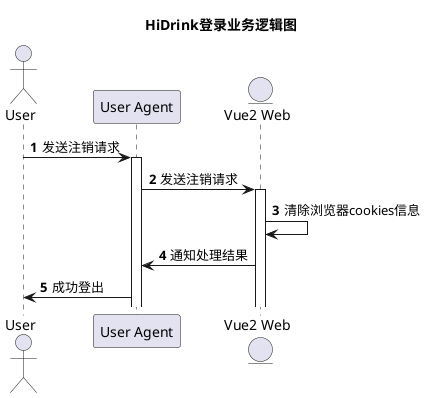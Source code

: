 @startuml
'https://plantuml.com/sequence-diagram
title HiDrink登录业务逻辑图

actor "User" as user

participant "User Agent" as userAgent
entity "Vue2 Web" as vue


autonumber
user->userAgent:发送注销请求
activate userAgent
userAgent->vue:发送注销请求
activate vue
vue->vue:清除浏览器cookies信息
vue->userAgent:通知处理结果
userAgent->user:成功登出
@enduml